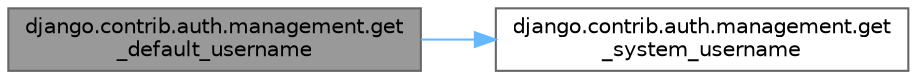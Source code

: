 digraph "django.contrib.auth.management.get_default_username"
{
 // LATEX_PDF_SIZE
  bgcolor="transparent";
  edge [fontname=Helvetica,fontsize=10,labelfontname=Helvetica,labelfontsize=10];
  node [fontname=Helvetica,fontsize=10,shape=box,height=0.2,width=0.4];
  rankdir="LR";
  Node1 [id="Node000001",label="django.contrib.auth.management.get\l_default_username",height=0.2,width=0.4,color="gray40", fillcolor="grey60", style="filled", fontcolor="black",tooltip=" "];
  Node1 -> Node2 [id="edge1_Node000001_Node000002",color="steelblue1",style="solid",tooltip=" "];
  Node2 [id="Node000002",label="django.contrib.auth.management.get\l_system_username",height=0.2,width=0.4,color="grey40", fillcolor="white", style="filled",URL="$namespacedjango_1_1contrib_1_1auth_1_1management.html#ad7cdc861813974aa43ea634e0a9957c7",tooltip=" "];
}
